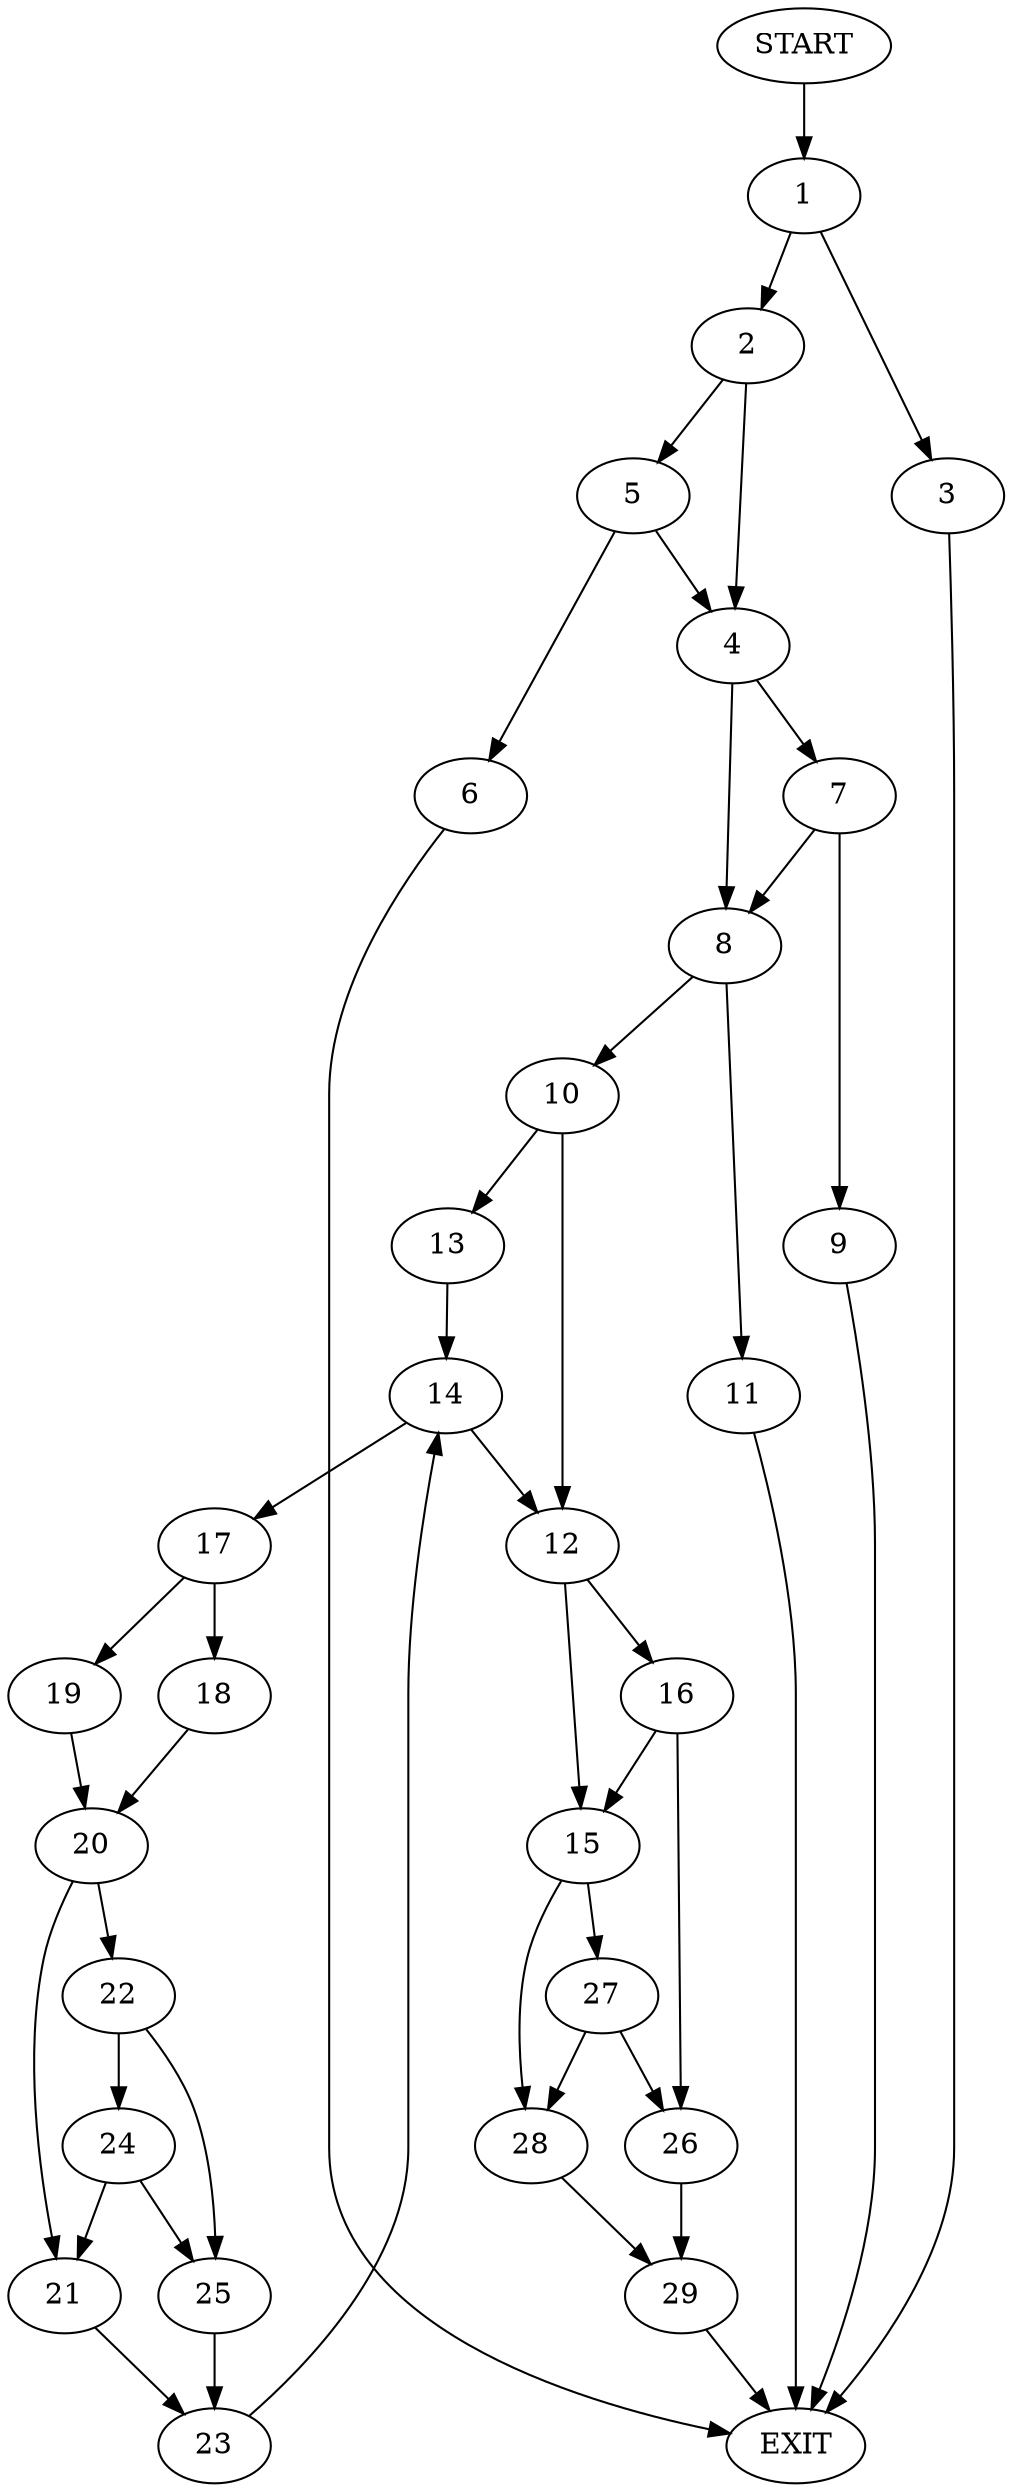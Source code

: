 digraph {
0 [label="START"]
30 [label="EXIT"]
0 -> 1
1 -> 2
1 -> 3
3 -> 30
2 -> 4
2 -> 5
5 -> 4
5 -> 6
4 -> 7
4 -> 8
6 -> 30
7 -> 9
7 -> 8
8 -> 10
8 -> 11
9 -> 30
10 -> 12
10 -> 13
11 -> 30
13 -> 14
12 -> 15
12 -> 16
14 -> 17
14 -> 12
17 -> 18
17 -> 19
19 -> 20
18 -> 20
20 -> 21
20 -> 22
21 -> 23
22 -> 24
22 -> 25
25 -> 23
24 -> 25
24 -> 21
23 -> 14
16 -> 15
16 -> 26
15 -> 27
15 -> 28
26 -> 29
27 -> 28
27 -> 26
28 -> 29
29 -> 30
}
